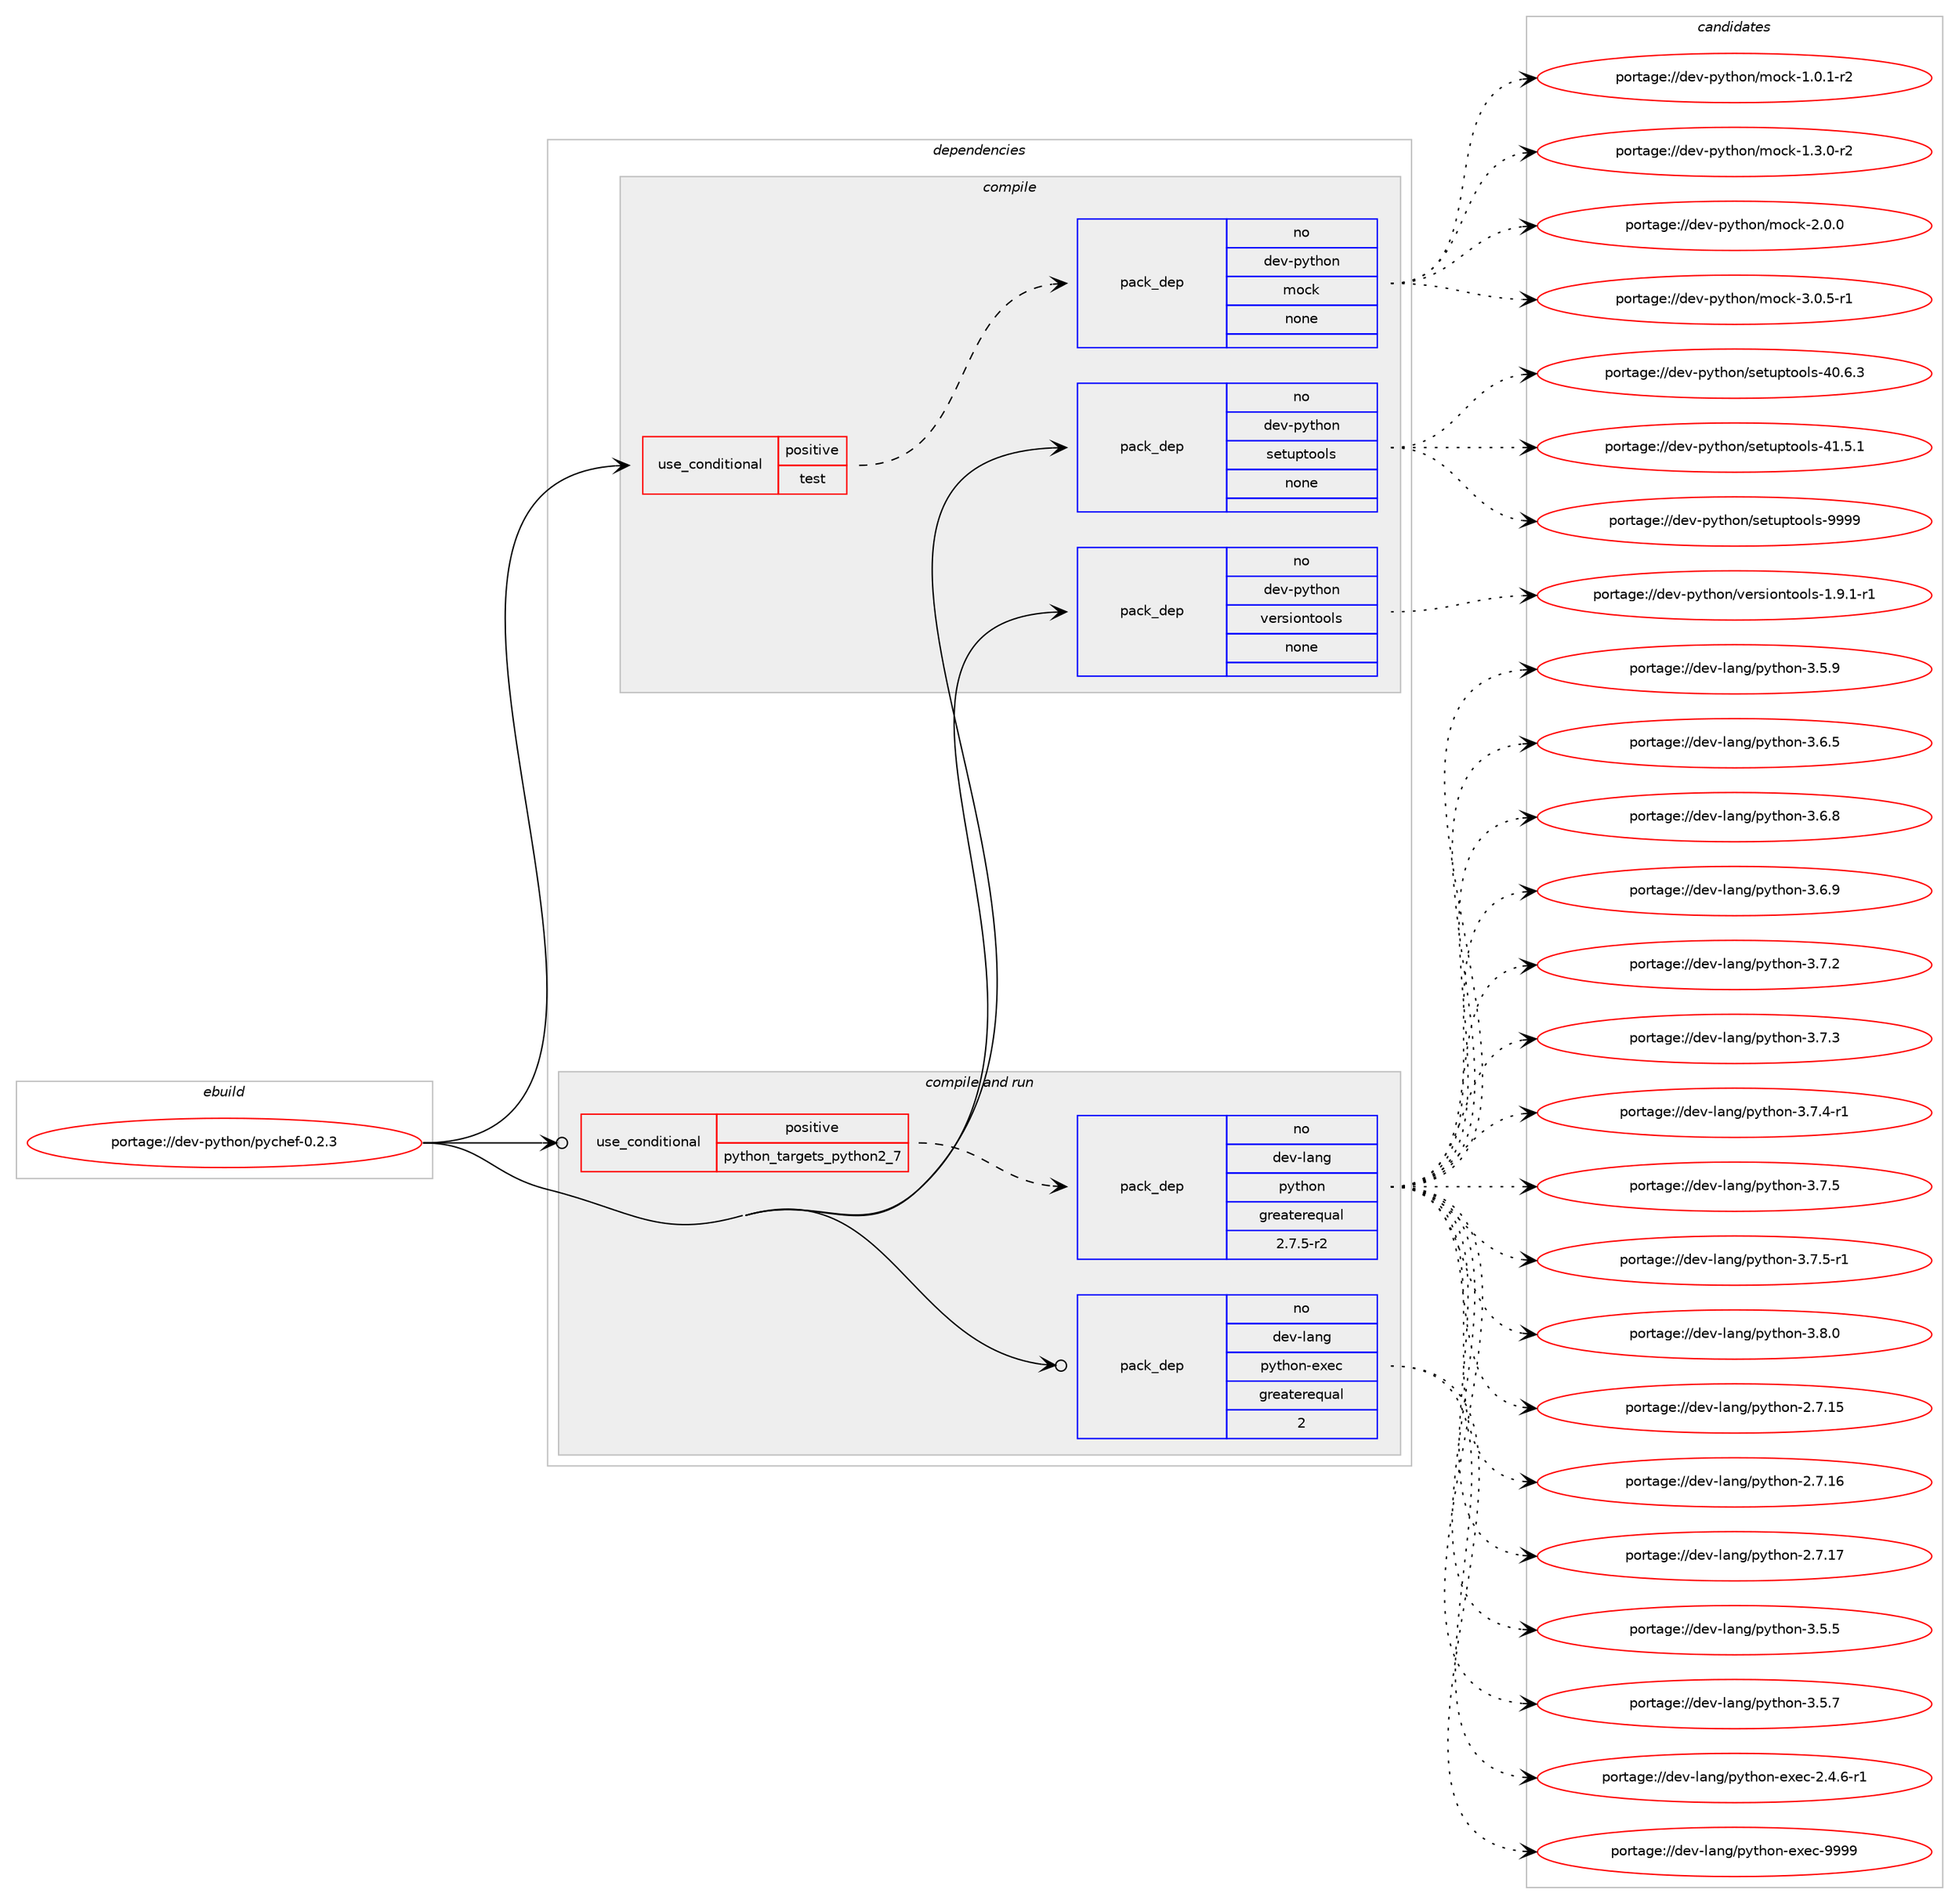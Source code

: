 digraph prolog {

# *************
# Graph options
# *************

newrank=true;
concentrate=true;
compound=true;
graph [rankdir=LR,fontname=Helvetica,fontsize=10,ranksep=1.5];#, ranksep=2.5, nodesep=0.2];
edge  [arrowhead=vee];
node  [fontname=Helvetica,fontsize=10];

# **********
# The ebuild
# **********

subgraph cluster_leftcol {
color=gray;
rank=same;
label=<<i>ebuild</i>>;
id [label="portage://dev-python/pychef-0.2.3", color=red, width=4, href="../dev-python/pychef-0.2.3.svg"];
}

# ****************
# The dependencies
# ****************

subgraph cluster_midcol {
color=gray;
label=<<i>dependencies</i>>;
subgraph cluster_compile {
fillcolor="#eeeeee";
style=filled;
label=<<i>compile</i>>;
subgraph cond34846 {
dependency159901 [label=<<TABLE BORDER="0" CELLBORDER="1" CELLSPACING="0" CELLPADDING="4"><TR><TD ROWSPAN="3" CELLPADDING="10">use_conditional</TD></TR><TR><TD>positive</TD></TR><TR><TD>test</TD></TR></TABLE>>, shape=none, color=red];
subgraph pack121680 {
dependency159902 [label=<<TABLE BORDER="0" CELLBORDER="1" CELLSPACING="0" CELLPADDING="4" WIDTH="220"><TR><TD ROWSPAN="6" CELLPADDING="30">pack_dep</TD></TR><TR><TD WIDTH="110">no</TD></TR><TR><TD>dev-python</TD></TR><TR><TD>mock</TD></TR><TR><TD>none</TD></TR><TR><TD></TD></TR></TABLE>>, shape=none, color=blue];
}
dependency159901:e -> dependency159902:w [weight=20,style="dashed",arrowhead="vee"];
}
id:e -> dependency159901:w [weight=20,style="solid",arrowhead="vee"];
subgraph pack121681 {
dependency159903 [label=<<TABLE BORDER="0" CELLBORDER="1" CELLSPACING="0" CELLPADDING="4" WIDTH="220"><TR><TD ROWSPAN="6" CELLPADDING="30">pack_dep</TD></TR><TR><TD WIDTH="110">no</TD></TR><TR><TD>dev-python</TD></TR><TR><TD>setuptools</TD></TR><TR><TD>none</TD></TR><TR><TD></TD></TR></TABLE>>, shape=none, color=blue];
}
id:e -> dependency159903:w [weight=20,style="solid",arrowhead="vee"];
subgraph pack121682 {
dependency159904 [label=<<TABLE BORDER="0" CELLBORDER="1" CELLSPACING="0" CELLPADDING="4" WIDTH="220"><TR><TD ROWSPAN="6" CELLPADDING="30">pack_dep</TD></TR><TR><TD WIDTH="110">no</TD></TR><TR><TD>dev-python</TD></TR><TR><TD>versiontools</TD></TR><TR><TD>none</TD></TR><TR><TD></TD></TR></TABLE>>, shape=none, color=blue];
}
id:e -> dependency159904:w [weight=20,style="solid",arrowhead="vee"];
}
subgraph cluster_compileandrun {
fillcolor="#eeeeee";
style=filled;
label=<<i>compile and run</i>>;
subgraph cond34847 {
dependency159905 [label=<<TABLE BORDER="0" CELLBORDER="1" CELLSPACING="0" CELLPADDING="4"><TR><TD ROWSPAN="3" CELLPADDING="10">use_conditional</TD></TR><TR><TD>positive</TD></TR><TR><TD>python_targets_python2_7</TD></TR></TABLE>>, shape=none, color=red];
subgraph pack121683 {
dependency159906 [label=<<TABLE BORDER="0" CELLBORDER="1" CELLSPACING="0" CELLPADDING="4" WIDTH="220"><TR><TD ROWSPAN="6" CELLPADDING="30">pack_dep</TD></TR><TR><TD WIDTH="110">no</TD></TR><TR><TD>dev-lang</TD></TR><TR><TD>python</TD></TR><TR><TD>greaterequal</TD></TR><TR><TD>2.7.5-r2</TD></TR></TABLE>>, shape=none, color=blue];
}
dependency159905:e -> dependency159906:w [weight=20,style="dashed",arrowhead="vee"];
}
id:e -> dependency159905:w [weight=20,style="solid",arrowhead="odotvee"];
subgraph pack121684 {
dependency159907 [label=<<TABLE BORDER="0" CELLBORDER="1" CELLSPACING="0" CELLPADDING="4" WIDTH="220"><TR><TD ROWSPAN="6" CELLPADDING="30">pack_dep</TD></TR><TR><TD WIDTH="110">no</TD></TR><TR><TD>dev-lang</TD></TR><TR><TD>python-exec</TD></TR><TR><TD>greaterequal</TD></TR><TR><TD>2</TD></TR></TABLE>>, shape=none, color=blue];
}
id:e -> dependency159907:w [weight=20,style="solid",arrowhead="odotvee"];
}
subgraph cluster_run {
fillcolor="#eeeeee";
style=filled;
label=<<i>run</i>>;
}
}

# **************
# The candidates
# **************

subgraph cluster_choices {
rank=same;
color=gray;
label=<<i>candidates</i>>;

subgraph choice121680 {
color=black;
nodesep=1;
choiceportage1001011184511212111610411111047109111991074549464846494511450 [label="portage://dev-python/mock-1.0.1-r2", color=red, width=4,href="../dev-python/mock-1.0.1-r2.svg"];
choiceportage1001011184511212111610411111047109111991074549465146484511450 [label="portage://dev-python/mock-1.3.0-r2", color=red, width=4,href="../dev-python/mock-1.3.0-r2.svg"];
choiceportage100101118451121211161041111104710911199107455046484648 [label="portage://dev-python/mock-2.0.0", color=red, width=4,href="../dev-python/mock-2.0.0.svg"];
choiceportage1001011184511212111610411111047109111991074551464846534511449 [label="portage://dev-python/mock-3.0.5-r1", color=red, width=4,href="../dev-python/mock-3.0.5-r1.svg"];
dependency159902:e -> choiceportage1001011184511212111610411111047109111991074549464846494511450:w [style=dotted,weight="100"];
dependency159902:e -> choiceportage1001011184511212111610411111047109111991074549465146484511450:w [style=dotted,weight="100"];
dependency159902:e -> choiceportage100101118451121211161041111104710911199107455046484648:w [style=dotted,weight="100"];
dependency159902:e -> choiceportage1001011184511212111610411111047109111991074551464846534511449:w [style=dotted,weight="100"];
}
subgraph choice121681 {
color=black;
nodesep=1;
choiceportage100101118451121211161041111104711510111611711211611111110811545524846544651 [label="portage://dev-python/setuptools-40.6.3", color=red, width=4,href="../dev-python/setuptools-40.6.3.svg"];
choiceportage100101118451121211161041111104711510111611711211611111110811545524946534649 [label="portage://dev-python/setuptools-41.5.1", color=red, width=4,href="../dev-python/setuptools-41.5.1.svg"];
choiceportage10010111845112121116104111110471151011161171121161111111081154557575757 [label="portage://dev-python/setuptools-9999", color=red, width=4,href="../dev-python/setuptools-9999.svg"];
dependency159903:e -> choiceportage100101118451121211161041111104711510111611711211611111110811545524846544651:w [style=dotted,weight="100"];
dependency159903:e -> choiceportage100101118451121211161041111104711510111611711211611111110811545524946534649:w [style=dotted,weight="100"];
dependency159903:e -> choiceportage10010111845112121116104111110471151011161171121161111111081154557575757:w [style=dotted,weight="100"];
}
subgraph choice121682 {
color=black;
nodesep=1;
choiceportage10010111845112121116104111110471181011141151051111101161111111081154549465746494511449 [label="portage://dev-python/versiontools-1.9.1-r1", color=red, width=4,href="../dev-python/versiontools-1.9.1-r1.svg"];
dependency159904:e -> choiceportage10010111845112121116104111110471181011141151051111101161111111081154549465746494511449:w [style=dotted,weight="100"];
}
subgraph choice121683 {
color=black;
nodesep=1;
choiceportage10010111845108971101034711212111610411111045504655464953 [label="portage://dev-lang/python-2.7.15", color=red, width=4,href="../dev-lang/python-2.7.15.svg"];
choiceportage10010111845108971101034711212111610411111045504655464954 [label="portage://dev-lang/python-2.7.16", color=red, width=4,href="../dev-lang/python-2.7.16.svg"];
choiceportage10010111845108971101034711212111610411111045504655464955 [label="portage://dev-lang/python-2.7.17", color=red, width=4,href="../dev-lang/python-2.7.17.svg"];
choiceportage100101118451089711010347112121116104111110455146534653 [label="portage://dev-lang/python-3.5.5", color=red, width=4,href="../dev-lang/python-3.5.5.svg"];
choiceportage100101118451089711010347112121116104111110455146534655 [label="portage://dev-lang/python-3.5.7", color=red, width=4,href="../dev-lang/python-3.5.7.svg"];
choiceportage100101118451089711010347112121116104111110455146534657 [label="portage://dev-lang/python-3.5.9", color=red, width=4,href="../dev-lang/python-3.5.9.svg"];
choiceportage100101118451089711010347112121116104111110455146544653 [label="portage://dev-lang/python-3.6.5", color=red, width=4,href="../dev-lang/python-3.6.5.svg"];
choiceportage100101118451089711010347112121116104111110455146544656 [label="portage://dev-lang/python-3.6.8", color=red, width=4,href="../dev-lang/python-3.6.8.svg"];
choiceportage100101118451089711010347112121116104111110455146544657 [label="portage://dev-lang/python-3.6.9", color=red, width=4,href="../dev-lang/python-3.6.9.svg"];
choiceportage100101118451089711010347112121116104111110455146554650 [label="portage://dev-lang/python-3.7.2", color=red, width=4,href="../dev-lang/python-3.7.2.svg"];
choiceportage100101118451089711010347112121116104111110455146554651 [label="portage://dev-lang/python-3.7.3", color=red, width=4,href="../dev-lang/python-3.7.3.svg"];
choiceportage1001011184510897110103471121211161041111104551465546524511449 [label="portage://dev-lang/python-3.7.4-r1", color=red, width=4,href="../dev-lang/python-3.7.4-r1.svg"];
choiceportage100101118451089711010347112121116104111110455146554653 [label="portage://dev-lang/python-3.7.5", color=red, width=4,href="../dev-lang/python-3.7.5.svg"];
choiceportage1001011184510897110103471121211161041111104551465546534511449 [label="portage://dev-lang/python-3.7.5-r1", color=red, width=4,href="../dev-lang/python-3.7.5-r1.svg"];
choiceportage100101118451089711010347112121116104111110455146564648 [label="portage://dev-lang/python-3.8.0", color=red, width=4,href="../dev-lang/python-3.8.0.svg"];
dependency159906:e -> choiceportage10010111845108971101034711212111610411111045504655464953:w [style=dotted,weight="100"];
dependency159906:e -> choiceportage10010111845108971101034711212111610411111045504655464954:w [style=dotted,weight="100"];
dependency159906:e -> choiceportage10010111845108971101034711212111610411111045504655464955:w [style=dotted,weight="100"];
dependency159906:e -> choiceportage100101118451089711010347112121116104111110455146534653:w [style=dotted,weight="100"];
dependency159906:e -> choiceportage100101118451089711010347112121116104111110455146534655:w [style=dotted,weight="100"];
dependency159906:e -> choiceportage100101118451089711010347112121116104111110455146534657:w [style=dotted,weight="100"];
dependency159906:e -> choiceportage100101118451089711010347112121116104111110455146544653:w [style=dotted,weight="100"];
dependency159906:e -> choiceportage100101118451089711010347112121116104111110455146544656:w [style=dotted,weight="100"];
dependency159906:e -> choiceportage100101118451089711010347112121116104111110455146544657:w [style=dotted,weight="100"];
dependency159906:e -> choiceportage100101118451089711010347112121116104111110455146554650:w [style=dotted,weight="100"];
dependency159906:e -> choiceportage100101118451089711010347112121116104111110455146554651:w [style=dotted,weight="100"];
dependency159906:e -> choiceportage1001011184510897110103471121211161041111104551465546524511449:w [style=dotted,weight="100"];
dependency159906:e -> choiceportage100101118451089711010347112121116104111110455146554653:w [style=dotted,weight="100"];
dependency159906:e -> choiceportage1001011184510897110103471121211161041111104551465546534511449:w [style=dotted,weight="100"];
dependency159906:e -> choiceportage100101118451089711010347112121116104111110455146564648:w [style=dotted,weight="100"];
}
subgraph choice121684 {
color=black;
nodesep=1;
choiceportage10010111845108971101034711212111610411111045101120101994550465246544511449 [label="portage://dev-lang/python-exec-2.4.6-r1", color=red, width=4,href="../dev-lang/python-exec-2.4.6-r1.svg"];
choiceportage10010111845108971101034711212111610411111045101120101994557575757 [label="portage://dev-lang/python-exec-9999", color=red, width=4,href="../dev-lang/python-exec-9999.svg"];
dependency159907:e -> choiceportage10010111845108971101034711212111610411111045101120101994550465246544511449:w [style=dotted,weight="100"];
dependency159907:e -> choiceportage10010111845108971101034711212111610411111045101120101994557575757:w [style=dotted,weight="100"];
}
}

}

